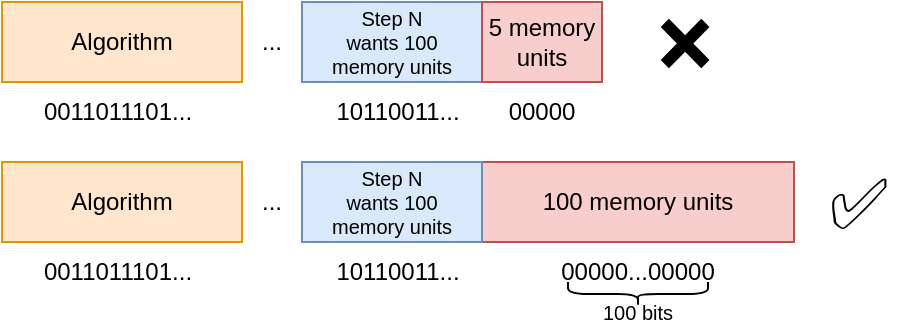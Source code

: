 <mxfile version="20.7.4" type="device"><diagram id="2riD3-JbWSZt0VzAZHZp" name="Page-1"><mxGraphModel dx="628" dy="404" grid="1" gridSize="10" guides="1" tooltips="1" connect="1" arrows="1" fold="1" page="1" pageScale="1" pageWidth="827" pageHeight="1169" math="0" shadow="0"><root><mxCell id="0"/><mxCell id="1" parent="0"/><mxCell id="0R7pQaaEaHYw-Zy2l5Sx-21" value="Algorithm" style="rounded=0;whiteSpace=wrap;html=1;fillColor=#ffe6cc;strokeColor=#d79b00;" parent="1" vertex="1"><mxGeometry x="264" y="580" width="120" height="40" as="geometry"/></mxCell><mxCell id="0R7pQaaEaHYw-Zy2l5Sx-22" value="&lt;div style=&quot;font-size: 10px;&quot;&gt;Step N&lt;/div&gt;&lt;div style=&quot;font-size: 10px;&quot;&gt;wants 100 &lt;br style=&quot;font-size: 10px;&quot;&gt;&lt;/div&gt;&lt;div style=&quot;font-size: 10px;&quot;&gt;memory units&lt;br style=&quot;font-size: 10px;&quot;&gt;&lt;/div&gt;" style="rounded=0;whiteSpace=wrap;html=1;fillColor=#dae8fc;strokeColor=#6c8ebf;fontSize=10;" parent="1" vertex="1"><mxGeometry x="414" y="580" width="90" height="40" as="geometry"/></mxCell><mxCell id="0R7pQaaEaHYw-Zy2l5Sx-23" value="5 memory units" style="rounded=0;whiteSpace=wrap;html=1;fillColor=#f8cecc;strokeColor=#b85450;" parent="1" vertex="1"><mxGeometry x="504" y="580" width="60" height="40" as="geometry"/></mxCell><mxCell id="0R7pQaaEaHYw-Zy2l5Sx-24" value="..." style="text;html=1;strokeColor=none;fillColor=none;align=center;verticalAlign=middle;whiteSpace=wrap;rounded=0;fontSize=12;" parent="1" vertex="1"><mxGeometry x="384" y="585" width="30" height="30" as="geometry"/></mxCell><mxCell id="0R7pQaaEaHYw-Zy2l5Sx-25" value="❌" style="text;html=1;strokeColor=none;fillColor=none;align=center;verticalAlign=middle;whiteSpace=wrap;rounded=0;fontSize=35;" parent="1" vertex="1"><mxGeometry x="582.5" y="580" width="45" height="40" as="geometry"/></mxCell><mxCell id="0R7pQaaEaHYw-Zy2l5Sx-27" value="00000" style="text;html=1;strokeColor=none;fillColor=none;align=center;verticalAlign=middle;whiteSpace=wrap;rounded=0;fontSize=12;" parent="1" vertex="1"><mxGeometry x="504" y="620" width="60" height="30" as="geometry"/></mxCell><mxCell id="0R7pQaaEaHYw-Zy2l5Sx-28" value="10110011..." style="text;html=1;strokeColor=none;fillColor=none;align=center;verticalAlign=middle;whiteSpace=wrap;rounded=0;fontSize=12;" parent="1" vertex="1"><mxGeometry x="414" y="620" width="96" height="30" as="geometry"/></mxCell><mxCell id="0R7pQaaEaHYw-Zy2l5Sx-29" value="0011011101..." style="text;html=1;strokeColor=none;fillColor=none;align=center;verticalAlign=middle;whiteSpace=wrap;rounded=0;fontSize=12;" parent="1" vertex="1"><mxGeometry x="264" y="620" width="116" height="30" as="geometry"/></mxCell><mxCell id="0R7pQaaEaHYw-Zy2l5Sx-30" value="Algorithm" style="rounded=0;whiteSpace=wrap;html=1;fillColor=#ffe6cc;strokeColor=#d79b00;" parent="1" vertex="1"><mxGeometry x="264" y="660" width="120" height="40" as="geometry"/></mxCell><mxCell id="0R7pQaaEaHYw-Zy2l5Sx-32" value="100 memory units" style="rounded=0;whiteSpace=wrap;html=1;fillColor=#f8cecc;strokeColor=#b85450;" parent="1" vertex="1"><mxGeometry x="504" y="660" width="156" height="40" as="geometry"/></mxCell><mxCell id="0R7pQaaEaHYw-Zy2l5Sx-33" value="..." style="text;html=1;strokeColor=none;fillColor=none;align=center;verticalAlign=middle;whiteSpace=wrap;rounded=0;fontSize=12;" parent="1" vertex="1"><mxGeometry x="384" y="665" width="30" height="30" as="geometry"/></mxCell><mxCell id="0R7pQaaEaHYw-Zy2l5Sx-34" value="✅" style="text;html=1;strokeColor=none;fillColor=none;align=center;verticalAlign=middle;whiteSpace=wrap;rounded=0;fontSize=35;" parent="1" vertex="1"><mxGeometry x="670" y="660" width="45" height="40" as="geometry"/></mxCell><mxCell id="0R7pQaaEaHYw-Zy2l5Sx-35" value="00000...00000" style="text;html=1;strokeColor=none;fillColor=none;align=center;verticalAlign=middle;whiteSpace=wrap;rounded=0;fontSize=12;" parent="1" vertex="1"><mxGeometry x="504" y="700" width="156" height="30" as="geometry"/></mxCell><mxCell id="0R7pQaaEaHYw-Zy2l5Sx-36" value="10110011..." style="text;html=1;strokeColor=none;fillColor=none;align=center;verticalAlign=middle;whiteSpace=wrap;rounded=0;fontSize=12;" parent="1" vertex="1"><mxGeometry x="414" y="700" width="96" height="30" as="geometry"/></mxCell><mxCell id="0R7pQaaEaHYw-Zy2l5Sx-37" value="0011011101..." style="text;html=1;strokeColor=none;fillColor=none;align=center;verticalAlign=middle;whiteSpace=wrap;rounded=0;fontSize=12;" parent="1" vertex="1"><mxGeometry x="264" y="700" width="116" height="30" as="geometry"/></mxCell><mxCell id="0R7pQaaEaHYw-Zy2l5Sx-38" value="&lt;div&gt;Step N&lt;/div&gt;&lt;div&gt;wants 100&lt;/div&gt;&lt;div&gt;memory units&lt;/div&gt;" style="rounded=0;whiteSpace=wrap;html=1;fillColor=#dae8fc;strokeColor=#6c8ebf;fontSize=10;" parent="1" vertex="1"><mxGeometry x="414" y="660" width="90" height="40" as="geometry"/></mxCell><mxCell id="0R7pQaaEaHYw-Zy2l5Sx-39" value="" style="shape=curlyBracket;whiteSpace=wrap;html=1;rounded=1;fontSize=10;rotation=-90;" parent="1" vertex="1"><mxGeometry x="576" y="691" width="12" height="70" as="geometry"/></mxCell><mxCell id="0R7pQaaEaHYw-Zy2l5Sx-40" value="100 bits" style="text;html=1;strokeColor=none;fillColor=none;align=center;verticalAlign=middle;whiteSpace=wrap;rounded=0;fontSize=10;" parent="1" vertex="1"><mxGeometry x="552" y="730" width="60" height="10" as="geometry"/></mxCell></root></mxGraphModel></diagram></mxfile>